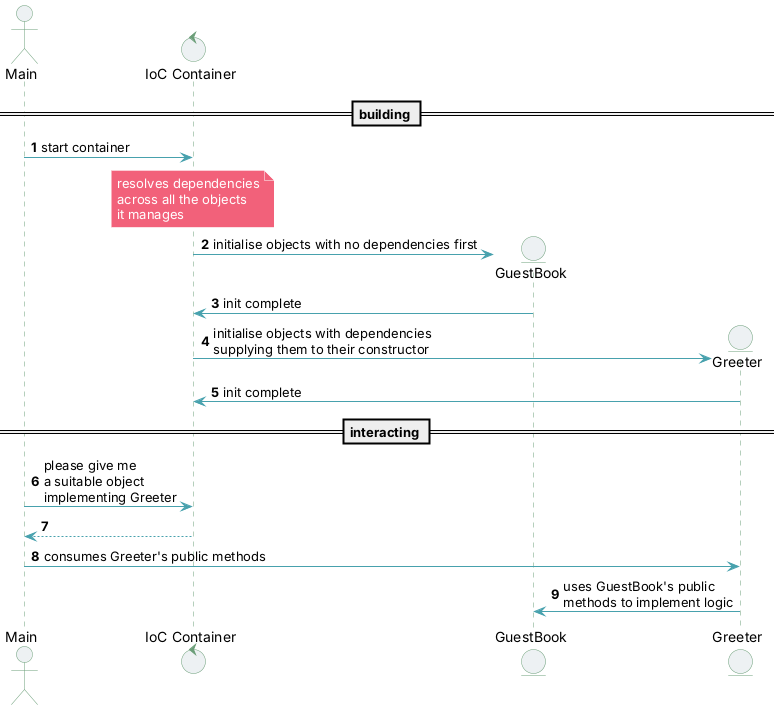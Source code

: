 @startuml
'https://plantuml.com/sequence-diagram

autonumber

!$WAVE_BLUE = "#003D4F"
!$SAPPHIRE_BLUE = "#47A1AD"
!$GRAY = "#EDF1F3"
!$GREEN = "#6B9E78"
!$YELLOW = "#CC850A"
!$PURPLE = "#634F7D"
!$PINK = "#F2617A"

!$FGCOLOR = $PINK
!$BGCOLOR = $GREEN

!$FONT_NAME = "Inter"

skinparam DefaultFontName $FONT_NAME

skinparam Sequence {
    ArrowColor $SAPPHIRE_BLUE

    LifeLineBorderColor $GREEN
}

skinparam Note {
  FontColor white
  BackgroundColor $PINK
  BorderColor white
  FontName $FONT_NAME
}

skinparam Actor {
    BorderColor $GREEN
    BackgroundColor $GRAY
}

skinparam Participant {
    BorderColor $GREEN
    BackgroundColor $GRAY
}

skinparam Control {
    BorderColor $GREEN
    BackgroundColor $GRAY
}

skinparam Database {
    BorderColor $GREEN
    BackgroundColor $GRAY
}

skinparam Entity {
    BorderColor $GREEN
    BackgroundColor $GRAY
}

skinparam Queue {
    BorderColor $GREEN
    BackgroundColor $GRAY
}

actor main as "Main"
control ioc as "IoC Container"
== building ==

main -> ioc: start container
note over ioc: resolves dependencies\nacross all the objects\nit manages

create entity gb as "GuestBook"
ioc -> gb: initialise objects with no dependencies first
ioc <- gb: init complete

create entity gr as "Greeter"
ioc -> gr: initialise objects with dependencies\nsupplying them to their constructor
ioc <- gr: init complete

== interacting ==

main -> ioc: please give me\na suitable object\nimplementing Greeter
return

main -> gr: consumes Greeter's public methods
gr -> gb: uses GuestBook's public\nmethods to implement logic


@enduml
